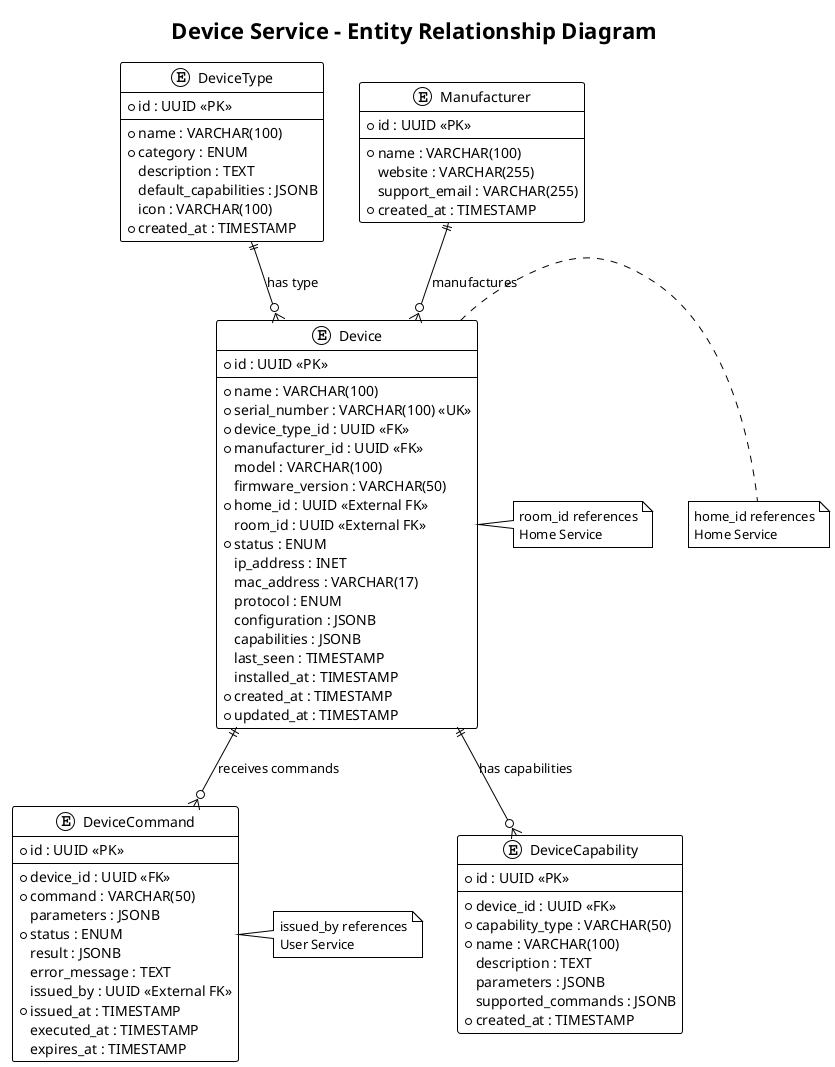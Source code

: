 @startuml Device_Service_ER_Diagram
!theme plain

title Device Service - Entity Relationship Diagram

entity "Device" as device {
  * id : UUID <<PK>>
  --
  * name : VARCHAR(100)
  * serial_number : VARCHAR(100) <<UK>>
  * device_type_id : UUID <<FK>>
  * manufacturer_id : UUID <<FK>>
  model : VARCHAR(100)
  firmware_version : VARCHAR(50)
  * home_id : UUID <<External FK>>
  room_id : UUID <<External FK>>
  * status : ENUM
  ip_address : INET
  mac_address : VARCHAR(17)
  protocol : ENUM
  configuration : JSONB
  capabilities : JSONB
  last_seen : TIMESTAMP
  installed_at : TIMESTAMP
  * created_at : TIMESTAMP
  * updated_at : TIMESTAMP
}

entity "DeviceType" as device_type {
  * id : UUID <<PK>>
  --
  * name : VARCHAR(100)
  * category : ENUM
  description : TEXT
  default_capabilities : JSONB
  icon : VARCHAR(100)
  * created_at : TIMESTAMP
}

entity "Manufacturer" as manufacturer {
  * id : UUID <<PK>>
  --
  * name : VARCHAR(100)
  website : VARCHAR(255)
  support_email : VARCHAR(255)
  * created_at : TIMESTAMP
}

entity "DeviceCommand" as device_command {
  * id : UUID <<PK>>
  --
  * device_id : UUID <<FK>>
  * command : VARCHAR(50)
  parameters : JSONB
  * status : ENUM
  result : JSONB
  error_message : TEXT
  issued_by : UUID <<External FK>>
  * issued_at : TIMESTAMP
  executed_at : TIMESTAMP
  expires_at : TIMESTAMP
}

entity "DeviceCapability" as device_capability {
  * id : UUID <<PK>>
  --
  * device_id : UUID <<FK>>
  * capability_type : VARCHAR(50)
  * name : VARCHAR(100)
  description : TEXT
  parameters : JSONB
  supported_commands : JSONB
  * created_at : TIMESTAMP
}

' Relationships
device_type ||--o{ device : "has type"
manufacturer ||--o{ device : "manufactures"
device ||--o{ device_command : "receives commands"
device ||--o{ device_capability : "has capabilities"

' Notes for external relationships
note right of device : home_id references\nHome Service
note right of device : room_id references\nHome Service  
note right of device_command : issued_by references\nUser Service

@enduml